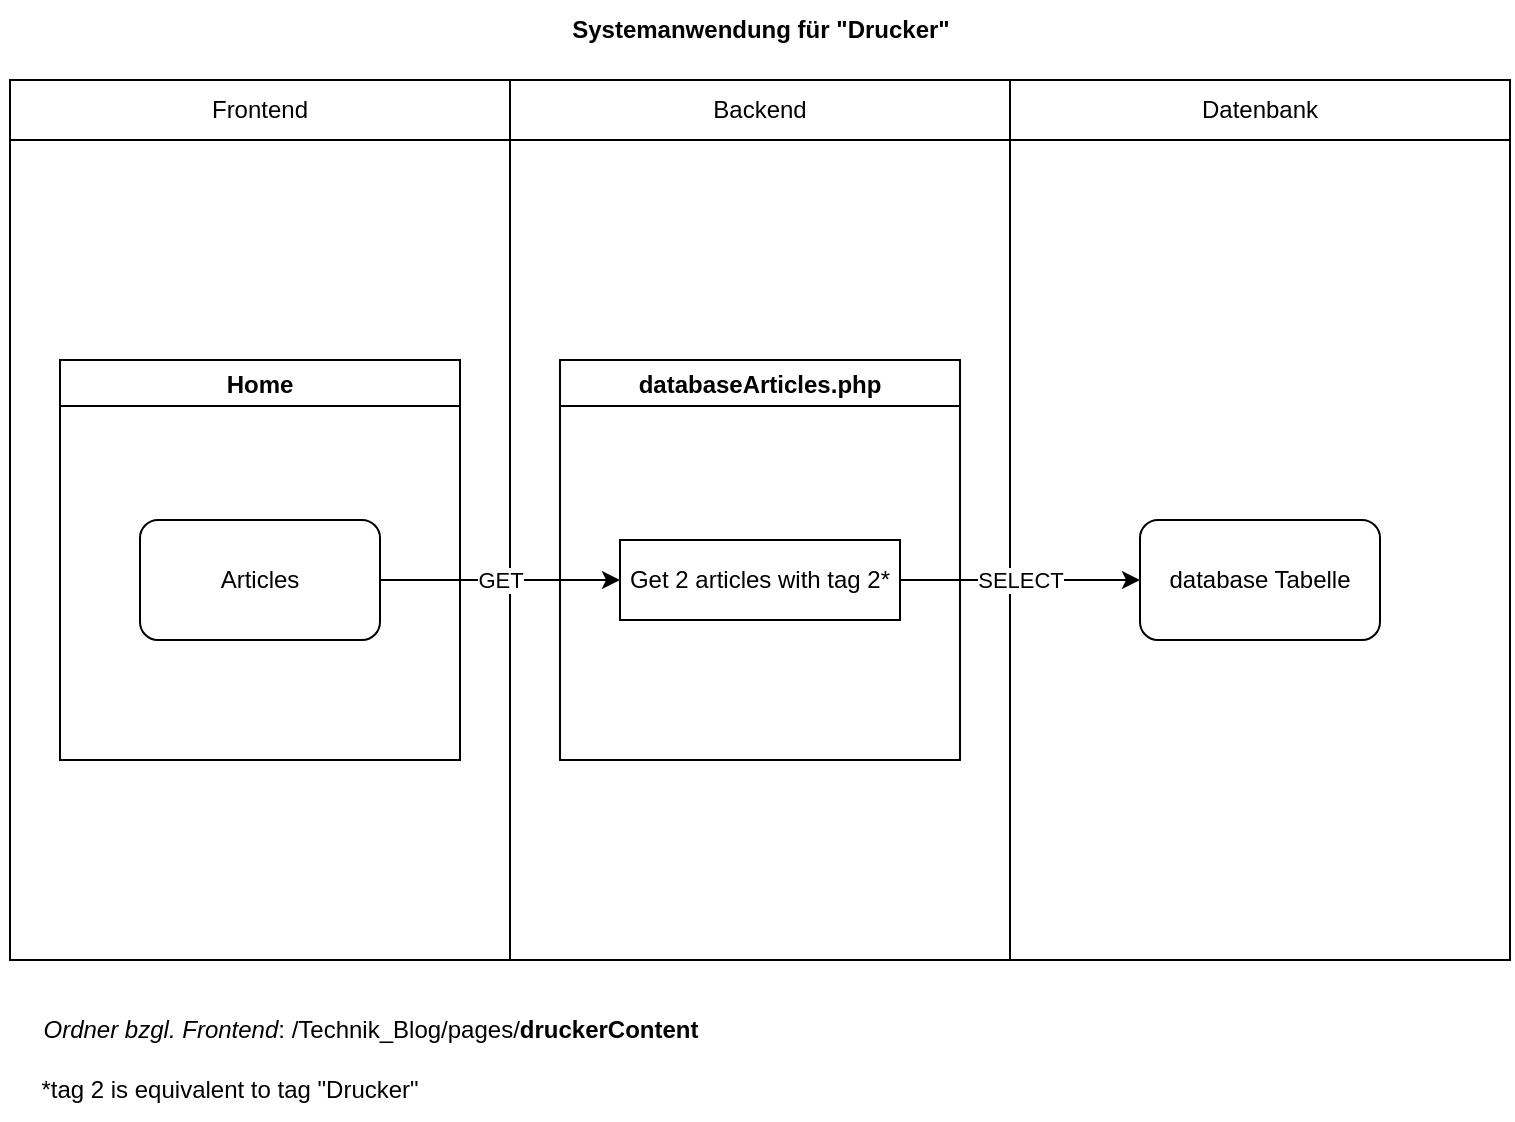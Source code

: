<mxfile version="20.0.4" type="github">
  <diagram id="GPVNlUdv42vTJCBi7Wxd" name="Page-1">
    <mxGraphModel dx="1254" dy="1729" grid="1" gridSize="10" guides="1" tooltips="1" connect="1" arrows="1" fold="1" page="1" pageScale="1" pageWidth="827" pageHeight="1169" math="0" shadow="0">
      <root>
        <mxCell id="0" />
        <mxCell id="1" parent="0" />
        <mxCell id="AQ-8HOtOhwurITKGxNNY-1" value="Systemanwendung für &quot;Drucker&quot;" style="text;html=1;strokeColor=none;fillColor=none;align=center;verticalAlign=middle;whiteSpace=wrap;rounded=0;fontStyle=1" parent="1" vertex="1">
          <mxGeometry x="350.75" y="-1160" width="208.5" height="30" as="geometry" />
        </mxCell>
        <mxCell id="AQ-8HOtOhwurITKGxNNY-2" value="" style="rounded=0;whiteSpace=wrap;html=1;labelPosition=center;verticalLabelPosition=top;align=center;verticalAlign=bottom;spacingTop=0;" parent="1" vertex="1">
          <mxGeometry x="80" y="-1120" width="250" height="440" as="geometry" />
        </mxCell>
        <mxCell id="AQ-8HOtOhwurITKGxNNY-3" value="" style="rounded=0;whiteSpace=wrap;html=1;" parent="1" vertex="1">
          <mxGeometry x="330" y="-1120" width="250" height="440" as="geometry" />
        </mxCell>
        <mxCell id="AQ-8HOtOhwurITKGxNNY-4" value="" style="rounded=0;whiteSpace=wrap;html=1;" parent="1" vertex="1">
          <mxGeometry x="580" y="-1120" width="250" height="440" as="geometry" />
        </mxCell>
        <mxCell id="AQ-8HOtOhwurITKGxNNY-5" value="Frontend" style="text;html=1;strokeColor=none;fillColor=none;align=center;verticalAlign=middle;whiteSpace=wrap;rounded=0;" parent="1" vertex="1">
          <mxGeometry x="175" y="-1120" width="60" height="30" as="geometry" />
        </mxCell>
        <mxCell id="AQ-8HOtOhwurITKGxNNY-6" value="Datenbank" style="text;html=1;strokeColor=none;fillColor=none;align=center;verticalAlign=middle;whiteSpace=wrap;rounded=0;" parent="1" vertex="1">
          <mxGeometry x="675" y="-1120" width="60" height="30" as="geometry" />
        </mxCell>
        <mxCell id="AQ-8HOtOhwurITKGxNNY-7" value="Backend" style="text;html=1;strokeColor=none;fillColor=none;align=center;verticalAlign=middle;whiteSpace=wrap;rounded=0;" parent="1" vertex="1">
          <mxGeometry x="425" y="-1120" width="60" height="30" as="geometry" />
        </mxCell>
        <mxCell id="AQ-8HOtOhwurITKGxNNY-8" value="" style="endArrow=none;html=1;rounded=0;" parent="1" edge="1">
          <mxGeometry width="50" height="50" relative="1" as="geometry">
            <mxPoint x="80" y="-1090" as="sourcePoint" />
            <mxPoint x="830" y="-1090" as="targetPoint" />
          </mxGeometry>
        </mxCell>
        <mxCell id="AQ-8HOtOhwurITKGxNNY-9" value="Home" style="swimlane;" parent="1" vertex="1">
          <mxGeometry x="105" y="-980" width="200" height="200" as="geometry" />
        </mxCell>
        <mxCell id="AQ-8HOtOhwurITKGxNNY-10" value="Articles" style="rounded=1;whiteSpace=wrap;html=1;" parent="AQ-8HOtOhwurITKGxNNY-9" vertex="1">
          <mxGeometry x="40" y="80" width="120" height="60" as="geometry" />
        </mxCell>
        <mxCell id="AQ-8HOtOhwurITKGxNNY-11" value="databaseArticles.php" style="swimlane;" parent="1" vertex="1">
          <mxGeometry x="355" y="-980" width="200" height="200" as="geometry" />
        </mxCell>
        <mxCell id="AQ-8HOtOhwurITKGxNNY-12" value="Get 2 articles with tag 2*" style="rounded=0;whiteSpace=wrap;html=1;" parent="AQ-8HOtOhwurITKGxNNY-11" vertex="1">
          <mxGeometry x="30" y="90" width="140" height="40" as="geometry" />
        </mxCell>
        <mxCell id="AQ-8HOtOhwurITKGxNNY-13" value="database Tabelle" style="rounded=1;whiteSpace=wrap;html=1;" parent="1" vertex="1">
          <mxGeometry x="645" y="-900" width="120" height="60" as="geometry" />
        </mxCell>
        <mxCell id="AQ-8HOtOhwurITKGxNNY-14" value="&lt;i&gt;Ordner bzgl. Frontend&lt;/i&gt;: /Technik_Blog/pages/&lt;b&gt;druckerContent&lt;/b&gt;" style="text;html=1;align=center;verticalAlign=middle;resizable=0;points=[];autosize=1;strokeColor=none;fillColor=none;" parent="1" vertex="1">
          <mxGeometry x="85" y="-660" width="350" height="30" as="geometry" />
        </mxCell>
        <mxCell id="AQ-8HOtOhwurITKGxNNY-15" value="*tag 2 is equivalent to tag &quot;Drucker&quot;" style="text;html=1;strokeColor=none;fillColor=none;align=center;verticalAlign=middle;whiteSpace=wrap;rounded=0;" parent="1" vertex="1">
          <mxGeometry x="75" y="-630" width="230" height="30" as="geometry" />
        </mxCell>
        <mxCell id="AQ-8HOtOhwurITKGxNNY-16" value="GET" style="endArrow=classic;html=1;rounded=0;exitX=1;exitY=0.5;exitDx=0;exitDy=0;entryX=0;entryY=0.5;entryDx=0;entryDy=0;" parent="1" source="AQ-8HOtOhwurITKGxNNY-10" target="AQ-8HOtOhwurITKGxNNY-12" edge="1">
          <mxGeometry width="50" height="50" relative="1" as="geometry">
            <mxPoint x="380" y="-890" as="sourcePoint" />
            <mxPoint x="430" y="-940" as="targetPoint" />
          </mxGeometry>
        </mxCell>
        <mxCell id="AQ-8HOtOhwurITKGxNNY-17" value="SELECT" style="endArrow=classic;html=1;rounded=0;exitX=1;exitY=0.5;exitDx=0;exitDy=0;" parent="1" source="AQ-8HOtOhwurITKGxNNY-12" target="AQ-8HOtOhwurITKGxNNY-13" edge="1">
          <mxGeometry width="50" height="50" relative="1" as="geometry">
            <mxPoint x="380" y="-890" as="sourcePoint" />
            <mxPoint x="430" y="-940" as="targetPoint" />
          </mxGeometry>
        </mxCell>
      </root>
    </mxGraphModel>
  </diagram>
</mxfile>
